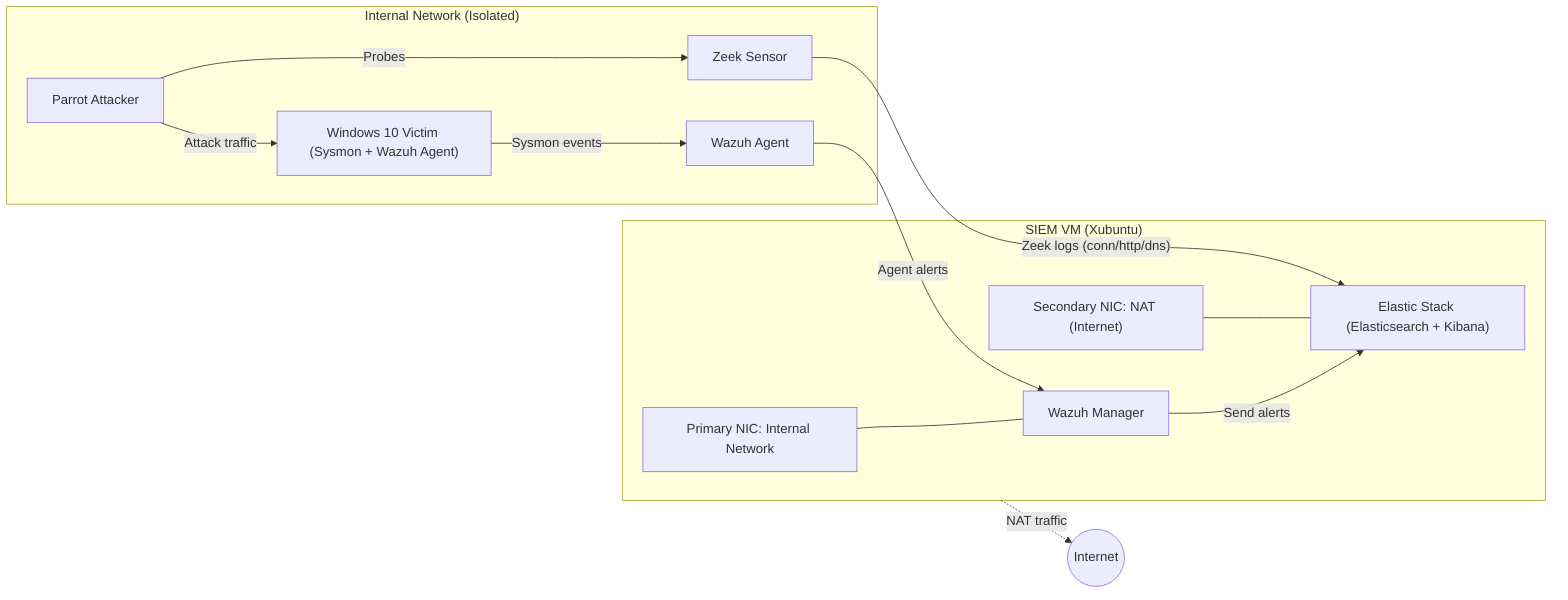 flowchart LR

  %% Internal network zone
  subgraph InternalNetwork["Internal Network (Isolated)"]
    A["Parrot Attacker"]
    B["Windows 10 Victim (Sysmon + Wazuh Agent)"]
    Z["Zeek Sensor"]
    WA["Wazuh Agent"]
    A -->|Attack traffic| B
    A -->|Probes| Z
    B -->|Sysmon events| WA
  end

  %% SIEM zone with dual NIC explanation
  subgraph SIEM["SIEM VM (Xubuntu)"]
    direction TB
    note1["Primary NIC: Internal Network"]
    note2["Secondary NIC: NAT (Internet)"]
    W["Wazuh Manager"]
    E["Elastic Stack (Elasticsearch + Kibana)"]
    W -->|Send alerts| E
    note1 --- W
    note2 --- E
  end

  %% Data flows
  Z -->|"Zeek logs (conn/http/dns)"| E
  WA -->|Agent alerts| W

  %% Internet connectivity
  Internet((Internet))
  SIEM -. NAT traffic .-> Internet